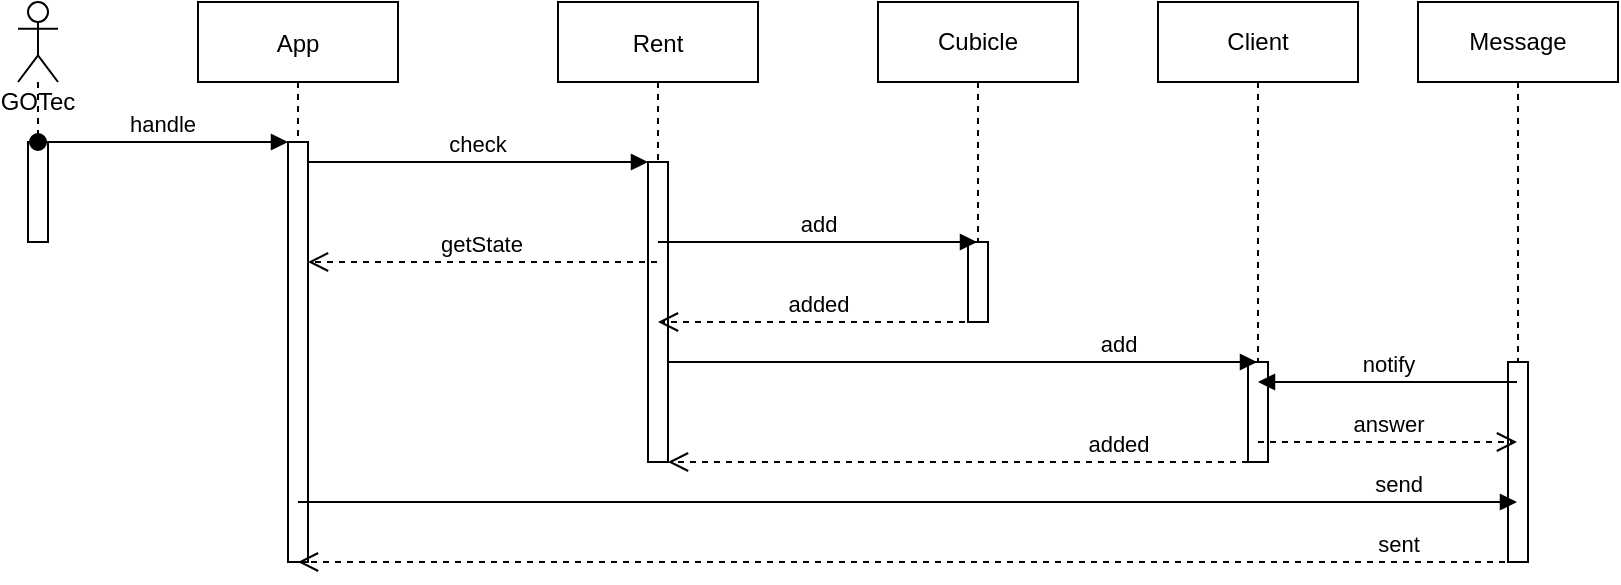 <mxfile>
    <diagram id="kgpKYQtTHZ0yAKxKKP6v" name="Page-1">
        <mxGraphModel dx="1033" dy="511" grid="1" gridSize="10" guides="1" tooltips="1" connect="1" arrows="1" fold="1" page="1" pageScale="1" pageWidth="850" pageHeight="1100" math="0" shadow="0">
            <root>
                <mxCell id="0"/>
                <mxCell id="1" parent="0"/>
                <mxCell id="3nuBFxr9cyL0pnOWT2aG-1" value="App" style="shape=umlLifeline;perimeter=lifelinePerimeter;container=1;collapsible=0;recursiveResize=0;rounded=0;shadow=0;strokeWidth=1;" parent="1" vertex="1">
                    <mxGeometry x="120" y="80" width="100" height="280" as="geometry"/>
                </mxCell>
                <mxCell id="3nuBFxr9cyL0pnOWT2aG-2" value="" style="points=[];perimeter=orthogonalPerimeter;rounded=0;shadow=0;strokeWidth=1;" parent="3nuBFxr9cyL0pnOWT2aG-1" vertex="1">
                    <mxGeometry x="45" y="70" width="10" height="210" as="geometry"/>
                </mxCell>
                <mxCell id="3nuBFxr9cyL0pnOWT2aG-5" value="Rent" style="shape=umlLifeline;perimeter=lifelinePerimeter;container=1;collapsible=0;recursiveResize=0;rounded=0;shadow=0;strokeWidth=1;" parent="1" vertex="1">
                    <mxGeometry x="300" y="80" width="100" height="230" as="geometry"/>
                </mxCell>
                <mxCell id="3nuBFxr9cyL0pnOWT2aG-6" value="" style="points=[];perimeter=orthogonalPerimeter;rounded=0;shadow=0;strokeWidth=1;" parent="3nuBFxr9cyL0pnOWT2aG-5" vertex="1">
                    <mxGeometry x="45" y="80" width="10" height="150" as="geometry"/>
                </mxCell>
                <mxCell id="3nuBFxr9cyL0pnOWT2aG-7" value="getState" style="verticalAlign=bottom;endArrow=open;dashed=1;endSize=8;shadow=0;strokeWidth=1;" parent="1" source="3nuBFxr9cyL0pnOWT2aG-5" target="3nuBFxr9cyL0pnOWT2aG-2" edge="1">
                    <mxGeometry relative="1" as="geometry">
                        <mxPoint x="275" y="236" as="targetPoint"/>
                        <mxPoint x="330" y="220" as="sourcePoint"/>
                        <Array as="points">
                            <mxPoint x="270" y="210"/>
                        </Array>
                    </mxGeometry>
                </mxCell>
                <mxCell id="3nuBFxr9cyL0pnOWT2aG-8" value="check" style="verticalAlign=bottom;endArrow=block;entryX=0;entryY=0;shadow=0;strokeWidth=1;" parent="1" source="3nuBFxr9cyL0pnOWT2aG-2" target="3nuBFxr9cyL0pnOWT2aG-6" edge="1">
                    <mxGeometry relative="1" as="geometry">
                        <mxPoint x="275" y="160" as="sourcePoint"/>
                    </mxGeometry>
                </mxCell>
                <mxCell id="cjj9vKDZrnXQylpwjnVl-1" value="GOTec" style="shape=umlLifeline;participant=umlActor;perimeter=lifelinePerimeter;whiteSpace=wrap;html=1;container=1;collapsible=0;recursiveResize=0;verticalAlign=top;spacingTop=36;outlineConnect=0;" parent="1" vertex="1">
                    <mxGeometry x="30" y="80" width="20" height="120" as="geometry"/>
                </mxCell>
                <mxCell id="cjj9vKDZrnXQylpwjnVl-2" value="" style="html=1;points=[];perimeter=orthogonalPerimeter;" parent="cjj9vKDZrnXQylpwjnVl-1" vertex="1">
                    <mxGeometry x="5" y="70" width="10" height="50" as="geometry"/>
                </mxCell>
                <mxCell id="3nuBFxr9cyL0pnOWT2aG-3" value="handle" style="verticalAlign=bottom;startArrow=oval;endArrow=block;startSize=8;shadow=0;strokeWidth=1;" parent="1" source="cjj9vKDZrnXQylpwjnVl-1" target="3nuBFxr9cyL0pnOWT2aG-2" edge="1">
                    <mxGeometry relative="1" as="geometry">
                        <mxPoint x="105" y="150" as="sourcePoint"/>
                        <Array as="points">
                            <mxPoint x="90" y="150"/>
                        </Array>
                    </mxGeometry>
                </mxCell>
                <mxCell id="cjj9vKDZrnXQylpwjnVl-3" value="Cubicle" style="shape=umlLifeline;perimeter=lifelinePerimeter;whiteSpace=wrap;html=1;container=1;collapsible=0;recursiveResize=0;outlineConnect=0;" parent="1" vertex="1">
                    <mxGeometry x="460" y="80" width="100" height="160" as="geometry"/>
                </mxCell>
                <mxCell id="cjj9vKDZrnXQylpwjnVl-5" value="" style="html=1;points=[];perimeter=orthogonalPerimeter;" parent="cjj9vKDZrnXQylpwjnVl-3" vertex="1">
                    <mxGeometry x="45" y="120" width="10" height="40" as="geometry"/>
                </mxCell>
                <mxCell id="cjj9vKDZrnXQylpwjnVl-4" value="Client" style="shape=umlLifeline;perimeter=lifelinePerimeter;whiteSpace=wrap;html=1;container=1;collapsible=0;recursiveResize=0;outlineConnect=0;" parent="1" vertex="1">
                    <mxGeometry x="600" y="80" width="100" height="230" as="geometry"/>
                </mxCell>
                <mxCell id="cjj9vKDZrnXQylpwjnVl-6" value="" style="html=1;points=[];perimeter=orthogonalPerimeter;" parent="cjj9vKDZrnXQylpwjnVl-4" vertex="1">
                    <mxGeometry x="45" y="180" width="10" height="50" as="geometry"/>
                </mxCell>
                <mxCell id="cjj9vKDZrnXQylpwjnVl-7" value="add" style="html=1;verticalAlign=bottom;endArrow=block;rounded=0;" parent="1" source="3nuBFxr9cyL0pnOWT2aG-5" target="cjj9vKDZrnXQylpwjnVl-3" edge="1">
                    <mxGeometry width="80" relative="1" as="geometry">
                        <mxPoint x="380" y="300" as="sourcePoint"/>
                        <mxPoint x="460" y="300" as="targetPoint"/>
                        <Array as="points">
                            <mxPoint x="430" y="200"/>
                        </Array>
                    </mxGeometry>
                </mxCell>
                <mxCell id="cjj9vKDZrnXQylpwjnVl-8" value="added" style="html=1;verticalAlign=bottom;endArrow=open;dashed=1;endSize=8;rounded=0;" parent="1" source="cjj9vKDZrnXQylpwjnVl-3" target="3nuBFxr9cyL0pnOWT2aG-5" edge="1">
                    <mxGeometry relative="1" as="geometry">
                        <mxPoint x="460" y="300" as="sourcePoint"/>
                        <mxPoint x="380" y="300" as="targetPoint"/>
                        <Array as="points">
                            <mxPoint x="430" y="240"/>
                        </Array>
                    </mxGeometry>
                </mxCell>
                <mxCell id="2" value="Message" style="shape=umlLifeline;perimeter=lifelinePerimeter;whiteSpace=wrap;html=1;container=1;collapsible=0;recursiveResize=0;outlineConnect=0;" vertex="1" parent="1">
                    <mxGeometry x="730" y="80" width="100" height="280" as="geometry"/>
                </mxCell>
                <mxCell id="3" value="" style="html=1;points=[];perimeter=orthogonalPerimeter;" vertex="1" parent="2">
                    <mxGeometry x="45" y="180" width="10" height="100" as="geometry"/>
                </mxCell>
                <mxCell id="4" value="add" style="html=1;verticalAlign=bottom;endArrow=block;" edge="1" parent="1" source="3nuBFxr9cyL0pnOWT2aG-6" target="cjj9vKDZrnXQylpwjnVl-4">
                    <mxGeometry x="0.528" width="80" relative="1" as="geometry">
                        <mxPoint x="360" y="260" as="sourcePoint"/>
                        <mxPoint x="440" y="260" as="targetPoint"/>
                        <Array as="points">
                            <mxPoint x="500" y="260"/>
                        </Array>
                        <mxPoint as="offset"/>
                    </mxGeometry>
                </mxCell>
                <mxCell id="7" value="answer" style="html=1;verticalAlign=bottom;endArrow=open;dashed=1;endSize=8;" edge="1" parent="1" source="cjj9vKDZrnXQylpwjnVl-4" target="2">
                    <mxGeometry relative="1" as="geometry">
                        <mxPoint x="440" y="260" as="sourcePoint"/>
                        <mxPoint x="360" y="260" as="targetPoint"/>
                        <Array as="points">
                            <mxPoint x="730" y="300"/>
                        </Array>
                    </mxGeometry>
                </mxCell>
                <mxCell id="9" value="send" style="html=1;verticalAlign=bottom;endArrow=block;" edge="1" parent="1" source="3nuBFxr9cyL0pnOWT2aG-1" target="2">
                    <mxGeometry x="0.805" width="80" relative="1" as="geometry">
                        <mxPoint x="360" y="260" as="sourcePoint"/>
                        <mxPoint x="440" y="260" as="targetPoint"/>
                        <Array as="points">
                            <mxPoint x="490" y="330"/>
                        </Array>
                        <mxPoint as="offset"/>
                    </mxGeometry>
                </mxCell>
                <mxCell id="10" value="sent" style="html=1;verticalAlign=bottom;endArrow=open;dashed=1;endSize=8;" edge="1" parent="1" source="2" target="3nuBFxr9cyL0pnOWT2aG-1">
                    <mxGeometry x="-0.805" relative="1" as="geometry">
                        <mxPoint x="440" y="260" as="sourcePoint"/>
                        <mxPoint x="360" y="260" as="targetPoint"/>
                        <Array as="points">
                            <mxPoint x="480" y="360"/>
                        </Array>
                        <mxPoint as="offset"/>
                    </mxGeometry>
                </mxCell>
                <mxCell id="11" value="added" style="html=1;verticalAlign=bottom;endArrow=open;dashed=1;endSize=8;" edge="1" parent="1" source="cjj9vKDZrnXQylpwjnVl-6" target="3nuBFxr9cyL0pnOWT2aG-6">
                    <mxGeometry x="-0.552" relative="1" as="geometry">
                        <mxPoint x="440" y="260" as="sourcePoint"/>
                        <mxPoint x="360" y="260" as="targetPoint"/>
                        <Array as="points">
                            <mxPoint x="510" y="310"/>
                        </Array>
                        <mxPoint as="offset"/>
                    </mxGeometry>
                </mxCell>
                <mxCell id="12" value="notify" style="html=1;verticalAlign=bottom;endArrow=block;" edge="1" parent="1" source="2" target="cjj9vKDZrnXQylpwjnVl-4">
                    <mxGeometry width="80" relative="1" as="geometry">
                        <mxPoint x="360" y="260" as="sourcePoint"/>
                        <mxPoint x="440" y="260" as="targetPoint"/>
                        <Array as="points">
                            <mxPoint x="720" y="270"/>
                        </Array>
                    </mxGeometry>
                </mxCell>
            </root>
        </mxGraphModel>
    </diagram>
</mxfile>